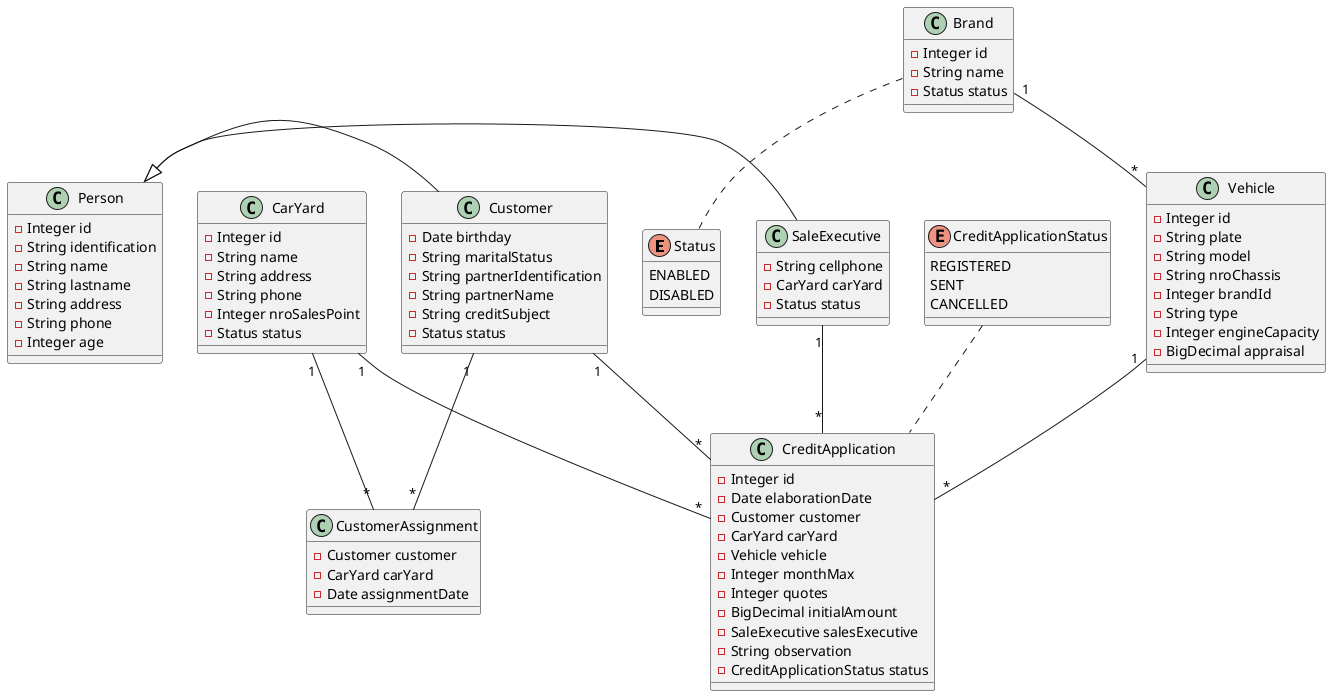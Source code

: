 @startuml
'https://plantuml.com/class-diagram

enum Status {
 ENABLED
 DISABLED
}

enum CreditApplicationStatus {
 REGISTERED
 SENT
 CANCELLED
}

class Person {
- Integer id
- String identification
- String name
- String lastname
- String address
- String phone
- Integer age
}

''''CONSULTAR SOBRE ESTO, NO MENCIONA LA TABLA CUSTOMER!!
class Customer {
- Date birthday
- String maritalStatus
- String partnerIdentification
- String partnerName
- String creditSubject
- Status status
}

class SaleExecutive {
- String cellphone
- CarYard carYard
- Status status
}

class Brand {
- Integer id
- String name
- Status status
}

''???? Type
class Vehicle {
- Integer id
- String plate
- String model
- String nroChassis
- Integer brandId
- String type
- Integer engineCapacity
- BigDecimal appraisal
}

''nroSalesPoint ????
class CarYard {
- Integer id
- String name
- String address
- String phone
- Integer nroSalesPoint
- Status status
}

class CustomerAssignment {
- Customer customer
- CarYard carYard
- Date assignmentDate
}

''ejecutivoDeVentaId ??
''entrada es la Inicial???
class CreditApplication {
- Integer id
- Date elaborationDate
- Customer customer
- CarYard carYard
- Vehicle vehicle
- Integer monthMax
- Integer quotes
- BigDecimal initialAmount
- SaleExecutive salesExecutive
- String observation
- CreditApplicationStatus status
}


Brand "1" -- "*" Vehicle

Person <|- Customer
Person <|- SaleExecutive

Customer "1" -- "*" CustomerAssignment
CarYard "1" -- "*" CustomerAssignment

Customer "1" -- "*" CreditApplication
CarYard "1" -- "*" CreditApplication
Vehicle "1" -- "*" CreditApplication
SaleExecutive "1" -- "*" CreditApplication

CreditApplicationStatus -. CreditApplication
Brand -. Status

@enduml
